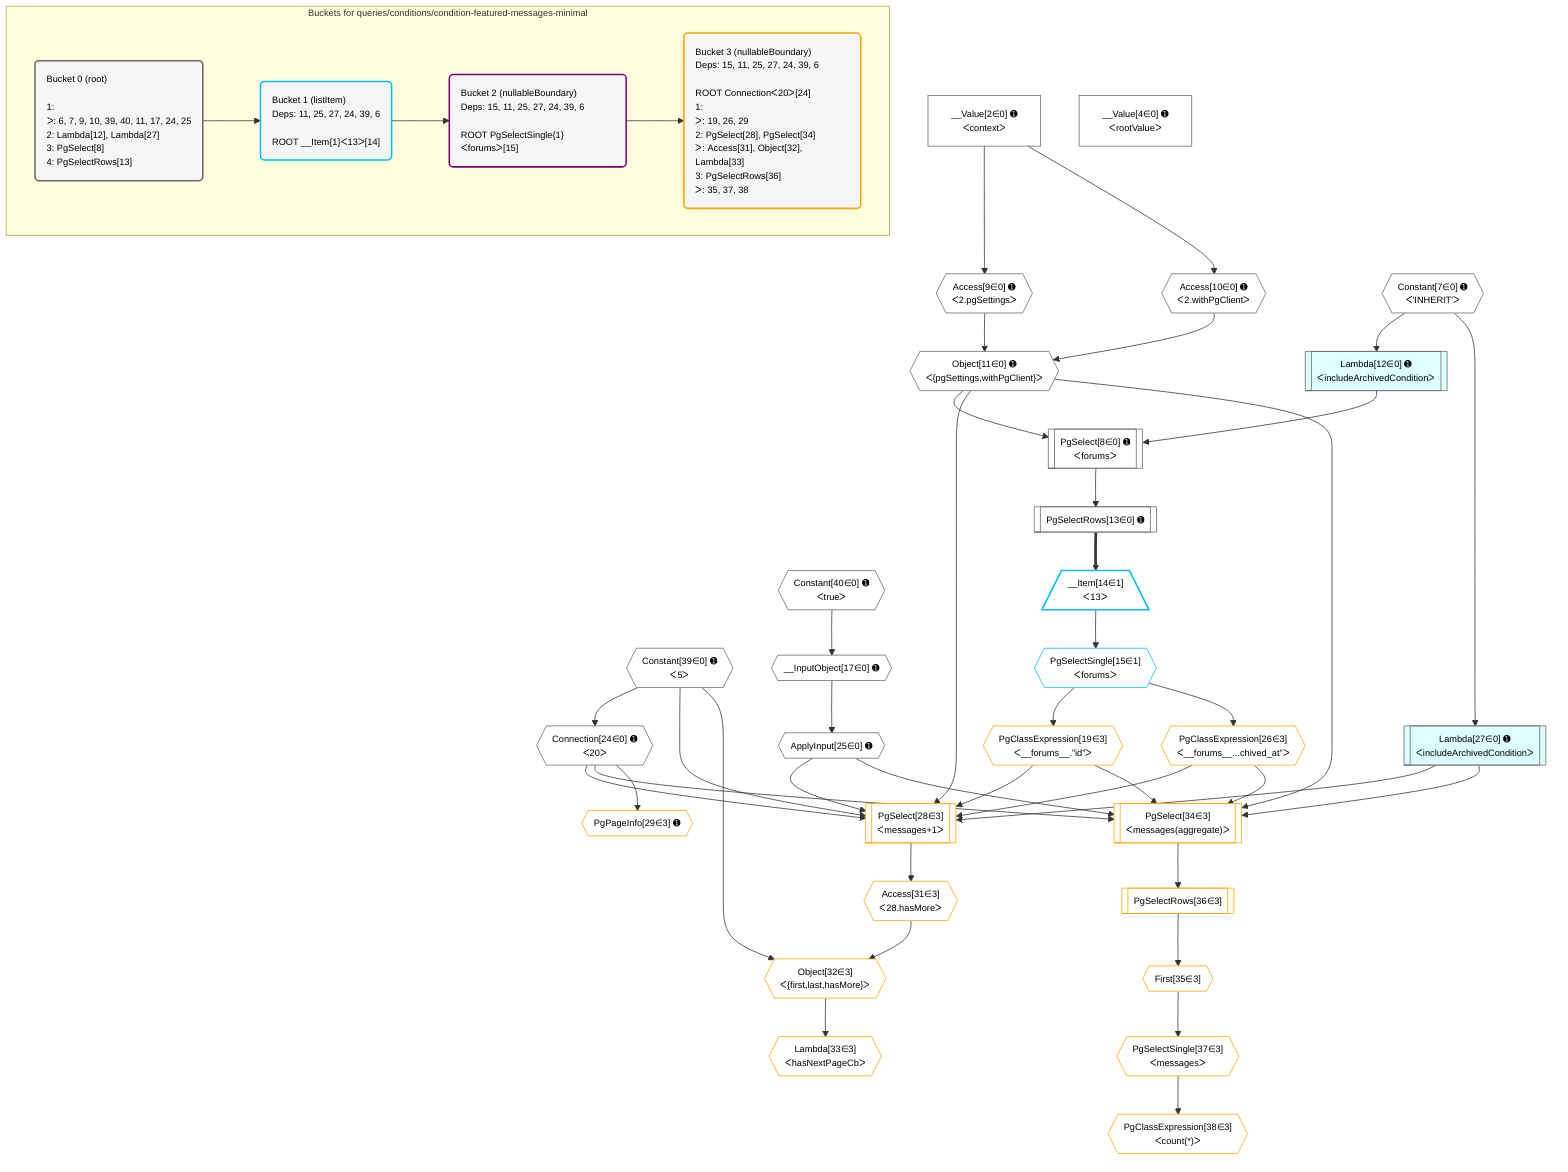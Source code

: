 %%{init: {'themeVariables': { 'fontSize': '12px'}}}%%
graph TD
    classDef path fill:#eee,stroke:#000,color:#000
    classDef plan fill:#fff,stroke-width:1px,color:#000
    classDef itemplan fill:#fff,stroke-width:2px,color:#000
    classDef unbatchedplan fill:#dff,stroke-width:1px,color:#000
    classDef sideeffectplan fill:#fcc,stroke-width:2px,color:#000
    classDef bucket fill:#f6f6f6,color:#000,stroke-width:2px,text-align:left


    %% plan dependencies
    PgSelect8[["PgSelect[8∈0] ➊<br />ᐸforumsᐳ"]]:::plan
    Object11{{"Object[11∈0] ➊<br />ᐸ{pgSettings,withPgClient}ᐳ"}}:::plan
    Lambda12[["Lambda[12∈0] ➊<br />ᐸincludeArchivedConditionᐳ"]]:::unbatchedplan
    Object11 & Lambda12 --> PgSelect8
    Access9{{"Access[9∈0] ➊<br />ᐸ2.pgSettingsᐳ"}}:::plan
    Access10{{"Access[10∈0] ➊<br />ᐸ2.withPgClientᐳ"}}:::plan
    Access9 & Access10 --> Object11
    Connection24{{"Connection[24∈0] ➊<br />ᐸ20ᐳ"}}:::plan
    Constant39{{"Constant[39∈0] ➊<br />ᐸ5ᐳ"}}:::plan
    Constant39 --> Connection24
    __Value2["__Value[2∈0] ➊<br />ᐸcontextᐳ"]:::plan
    __Value2 --> Access9
    __Value2 --> Access10
    Constant7{{"Constant[7∈0] ➊<br />ᐸ'INHERIT'ᐳ"}}:::plan
    Constant7 --> Lambda12
    PgSelectRows13[["PgSelectRows[13∈0] ➊"]]:::plan
    PgSelect8 --> PgSelectRows13
    __InputObject17{{"__InputObject[17∈0] ➊"}}:::plan
    Constant40{{"Constant[40∈0] ➊<br />ᐸtrueᐳ"}}:::plan
    Constant40 --> __InputObject17
    ApplyInput25{{"ApplyInput[25∈0] ➊"}}:::plan
    __InputObject17 --> ApplyInput25
    Lambda27[["Lambda[27∈0] ➊<br />ᐸincludeArchivedConditionᐳ"]]:::unbatchedplan
    Constant7 --> Lambda27
    __Value4["__Value[4∈0] ➊<br />ᐸrootValueᐳ"]:::plan
    __Item14[/"__Item[14∈1]<br />ᐸ13ᐳ"\]:::itemplan
    PgSelectRows13 ==> __Item14
    PgSelectSingle15{{"PgSelectSingle[15∈1]<br />ᐸforumsᐳ"}}:::plan
    __Item14 --> PgSelectSingle15
    PgSelect28[["PgSelect[28∈3]<br />ᐸmessages+1ᐳ"]]:::plan
    PgClassExpression19{{"PgClassExpression[19∈3]<br />ᐸ__forums__.”id”ᐳ"}}:::plan
    PgClassExpression26{{"PgClassExpression[26∈3]<br />ᐸ__forums__...chived_at”ᐳ"}}:::plan
    Object11 & PgClassExpression19 & ApplyInput25 & PgClassExpression26 & Lambda27 & Connection24 & Constant39 --> PgSelect28
    PgSelect34[["PgSelect[34∈3]<br />ᐸmessages(aggregate)ᐳ"]]:::plan
    Object11 & PgClassExpression19 & ApplyInput25 & PgClassExpression26 & Lambda27 & Connection24 --> PgSelect34
    Object32{{"Object[32∈3]<br />ᐸ{first,last,hasMore}ᐳ"}}:::plan
    Access31{{"Access[31∈3]<br />ᐸ28.hasMoreᐳ"}}:::plan
    Constant39 & Access31 --> Object32
    PgSelectSingle15 --> PgClassExpression19
    PgSelectSingle15 --> PgClassExpression26
    PgPageInfo29{{"PgPageInfo[29∈3] ➊"}}:::plan
    Connection24 --> PgPageInfo29
    PgSelect28 --> Access31
    Lambda33{{"Lambda[33∈3]<br />ᐸhasNextPageCbᐳ"}}:::plan
    Object32 --> Lambda33
    First35{{"First[35∈3]"}}:::plan
    PgSelectRows36[["PgSelectRows[36∈3]"]]:::plan
    PgSelectRows36 --> First35
    PgSelect34 --> PgSelectRows36
    PgSelectSingle37{{"PgSelectSingle[37∈3]<br />ᐸmessagesᐳ"}}:::plan
    First35 --> PgSelectSingle37
    PgClassExpression38{{"PgClassExpression[38∈3]<br />ᐸcount(*)ᐳ"}}:::plan
    PgSelectSingle37 --> PgClassExpression38

    %% define steps

    subgraph "Buckets for queries/conditions/condition-featured-messages-minimal"
    Bucket0("Bucket 0 (root)<br /><br />1: <br />ᐳ: 6, 7, 9, 10, 39, 40, 11, 17, 24, 25<br />2: Lambda[12], Lambda[27]<br />3: PgSelect[8]<br />4: PgSelectRows[13]"):::bucket
    classDef bucket0 stroke:#696969
    class Bucket0,__Value2,__Value4,Constant7,PgSelect8,Access9,Access10,Object11,Lambda12,PgSelectRows13,__InputObject17,Connection24,ApplyInput25,Lambda27,Constant39,Constant40 bucket0
    Bucket1("Bucket 1 (listItem)<br />Deps: 11, 25, 27, 24, 39, 6<br /><br />ROOT __Item{1}ᐸ13ᐳ[14]"):::bucket
    classDef bucket1 stroke:#00bfff
    class Bucket1,__Item14,PgSelectSingle15 bucket1
    Bucket2("Bucket 2 (nullableBoundary)<br />Deps: 15, 11, 25, 27, 24, 39, 6<br /><br />ROOT PgSelectSingle{1}ᐸforumsᐳ[15]"):::bucket
    classDef bucket2 stroke:#7f007f
    class Bucket2 bucket2
    Bucket3("Bucket 3 (nullableBoundary)<br />Deps: 15, 11, 25, 27, 24, 39, 6<br /><br />ROOT Connectionᐸ20ᐳ[24]<br />1: <br />ᐳ: 19, 26, 29<br />2: PgSelect[28], PgSelect[34]<br />ᐳ: Access[31], Object[32], Lambda[33]<br />3: PgSelectRows[36]<br />ᐳ: 35, 37, 38"):::bucket
    classDef bucket3 stroke:#ffa500
    class Bucket3,PgClassExpression19,PgClassExpression26,PgSelect28,PgPageInfo29,Access31,Object32,Lambda33,PgSelect34,First35,PgSelectRows36,PgSelectSingle37,PgClassExpression38 bucket3
    Bucket0 --> Bucket1
    Bucket1 --> Bucket2
    Bucket2 --> Bucket3
    end